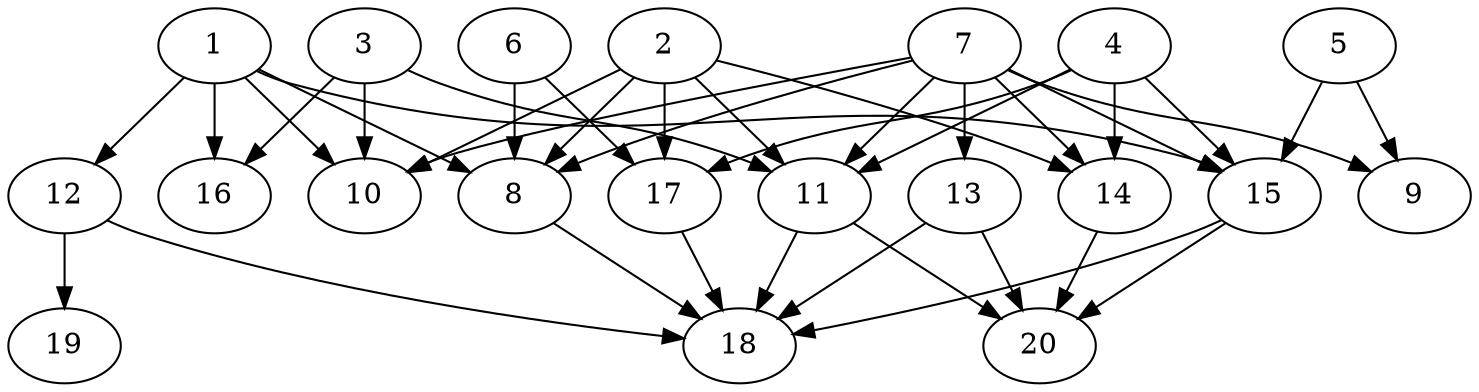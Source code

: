 // DAG automatically generated by daggen at Tue Aug  6 16:20:30 2019
// ./daggen --dot -n 20 --ccr 0.5 --fat 0.8 --regular 0.5 --density 0.7 --mindata 5242880 --maxdata 52428800 
digraph G {
  1 [size="76353536", alpha="0.05", expect_size="38176768"] 
  1 -> 8 [size ="38176768"]
  1 -> 10 [size ="38176768"]
  1 -> 12 [size ="38176768"]
  1 -> 15 [size ="38176768"]
  1 -> 16 [size ="38176768"]
  2 [size="23382016", alpha="0.16", expect_size="11691008"] 
  2 -> 8 [size ="11691008"]
  2 -> 10 [size ="11691008"]
  2 -> 11 [size ="11691008"]
  2 -> 14 [size ="11691008"]
  2 -> 17 [size ="11691008"]
  3 [size="55357440", alpha="0.15", expect_size="27678720"] 
  3 -> 10 [size ="27678720"]
  3 -> 11 [size ="27678720"]
  3 -> 16 [size ="27678720"]
  4 [size="43024384", alpha="0.13", expect_size="21512192"] 
  4 -> 11 [size ="21512192"]
  4 -> 14 [size ="21512192"]
  4 -> 15 [size ="21512192"]
  4 -> 17 [size ="21512192"]
  5 [size="65521664", alpha="0.10", expect_size="32760832"] 
  5 -> 9 [size ="32760832"]
  5 -> 15 [size ="32760832"]
  6 [size="72155136", alpha="0.07", expect_size="36077568"] 
  6 -> 8 [size ="36077568"]
  6 -> 17 [size ="36077568"]
  7 [size="92422144", alpha="0.11", expect_size="46211072"] 
  7 -> 8 [size ="46211072"]
  7 -> 9 [size ="46211072"]
  7 -> 10 [size ="46211072"]
  7 -> 11 [size ="46211072"]
  7 -> 13 [size ="46211072"]
  7 -> 14 [size ="46211072"]
  7 -> 15 [size ="46211072"]
  8 [size="48097280", alpha="0.02", expect_size="24048640"] 
  8 -> 18 [size ="24048640"]
  9 [size="12738560", alpha="0.10", expect_size="6369280"] 
  10 [size="78854144", alpha="0.02", expect_size="39427072"] 
  11 [size="18255872", alpha="0.01", expect_size="9127936"] 
  11 -> 18 [size ="9127936"]
  11 -> 20 [size ="9127936"]
  12 [size="43884544", alpha="0.04", expect_size="21942272"] 
  12 -> 18 [size ="21942272"]
  12 -> 19 [size ="21942272"]
  13 [size="23724032", alpha="0.03", expect_size="11862016"] 
  13 -> 18 [size ="11862016"]
  13 -> 20 [size ="11862016"]
  14 [size="95891456", alpha="0.13", expect_size="47945728"] 
  14 -> 20 [size ="47945728"]
  15 [size="65216512", alpha="0.02", expect_size="32608256"] 
  15 -> 18 [size ="32608256"]
  15 -> 20 [size ="32608256"]
  16 [size="16523264", alpha="0.06", expect_size="8261632"] 
  17 [size="47654912", alpha="0.02", expect_size="23827456"] 
  17 -> 18 [size ="23827456"]
  18 [size="101582848", alpha="0.00", expect_size="50791424"] 
  19 [size="18030592", alpha="0.08", expect_size="9015296"] 
  20 [size="65482752", alpha="0.02", expect_size="32741376"] 
}

